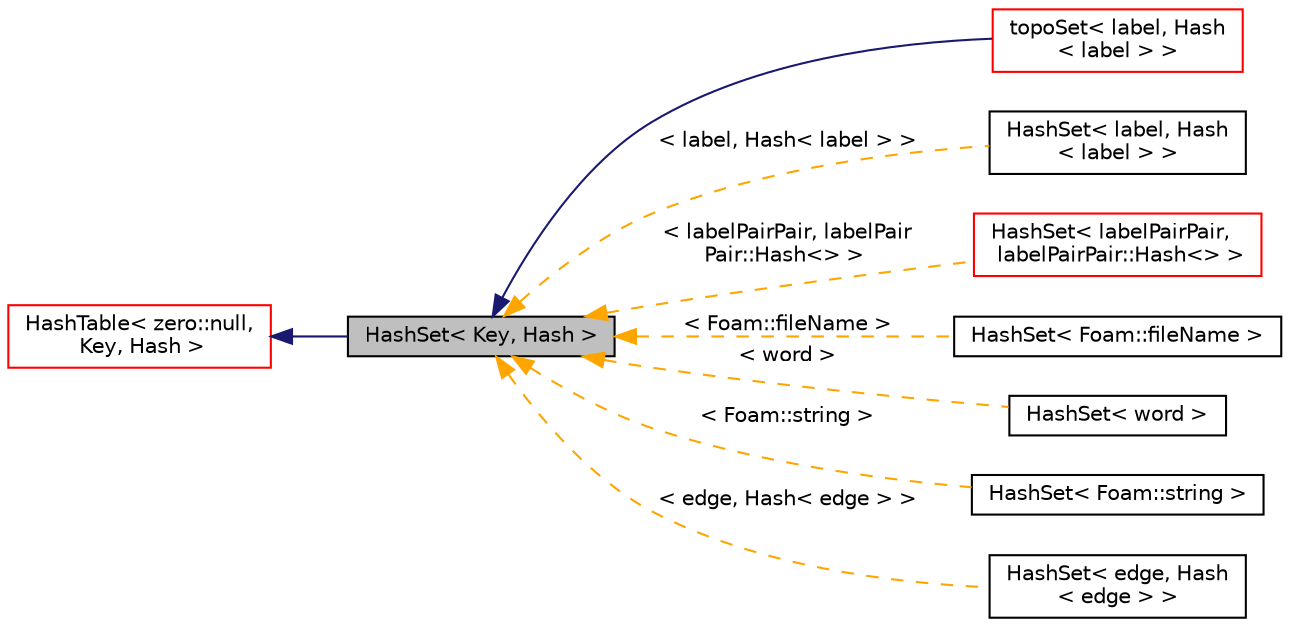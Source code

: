 digraph "HashSet&lt; Key, Hash &gt;"
{
  bgcolor="transparent";
  edge [fontname="Helvetica",fontsize="10",labelfontname="Helvetica",labelfontsize="10"];
  node [fontname="Helvetica",fontsize="10",shape=record];
  rankdir="LR";
  Node1 [label="HashSet\< Key, Hash \>",height=0.2,width=0.4,color="black", fillcolor="grey75", style="filled" fontcolor="black"];
  Node2 -> Node1 [dir="back",color="midnightblue",fontsize="10",style="solid",fontname="Helvetica"];
  Node2 [label="HashTable\< zero::null,\l Key, Hash \>",height=0.2,width=0.4,color="red",URL="$classFoam_1_1HashTable.html"];
  Node1 -> Node3 [dir="back",color="midnightblue",fontsize="10",style="solid",fontname="Helvetica"];
  Node3 [label="topoSet\< label, Hash\l\< label \> \>",height=0.2,width=0.4,color="red",URL="$classFoam_1_1topoSet.html",tooltip="General set of labels of mesh quantity (points, cells, faces). "];
  Node1 -> Node4 [dir="back",color="orange",fontsize="10",style="dashed",label=" \< label, Hash\< label \> \>" ,fontname="Helvetica"];
  Node4 [label="HashSet\< label, Hash\l\< label \> \>",height=0.2,width=0.4,color="black",URL="$classFoam_1_1HashSet.html"];
  Node1 -> Node5 [dir="back",color="orange",fontsize="10",style="dashed",label=" \< labelPairPair, labelPair\lPair::Hash\<\> \>" ,fontname="Helvetica"];
  Node5 [label="HashSet\< labelPairPair,\l labelPairPair::Hash\<\> \>",height=0.2,width=0.4,color="red",URL="$classFoam_1_1HashSet.html"];
  Node1 -> Node6 [dir="back",color="orange",fontsize="10",style="dashed",label=" \< Foam::fileName \>" ,fontname="Helvetica"];
  Node6 [label="HashSet\< Foam::fileName \>",height=0.2,width=0.4,color="black",URL="$classFoam_1_1HashSet.html"];
  Node1 -> Node7 [dir="back",color="orange",fontsize="10",style="dashed",label=" \< word \>" ,fontname="Helvetica"];
  Node7 [label="HashSet\< word \>",height=0.2,width=0.4,color="black",URL="$classFoam_1_1HashSet.html"];
  Node1 -> Node8 [dir="back",color="orange",fontsize="10",style="dashed",label=" \< Foam::string \>" ,fontname="Helvetica"];
  Node8 [label="HashSet\< Foam::string \>",height=0.2,width=0.4,color="black",URL="$classFoam_1_1HashSet.html"];
  Node1 -> Node9 [dir="back",color="orange",fontsize="10",style="dashed",label=" \< edge, Hash\< edge \> \>" ,fontname="Helvetica"];
  Node9 [label="HashSet\< edge, Hash\l\< edge \> \>",height=0.2,width=0.4,color="black",URL="$classFoam_1_1HashSet.html"];
}
